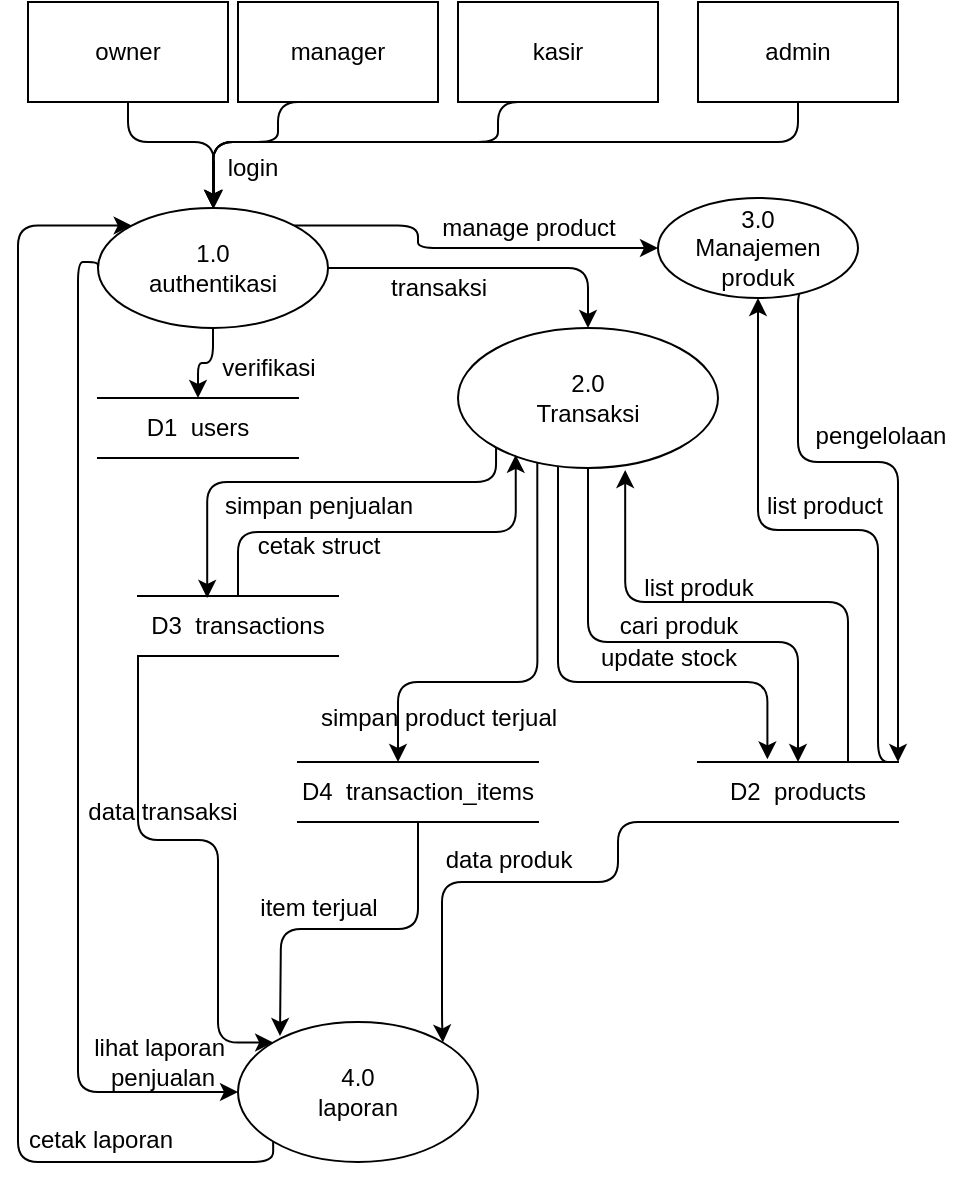 <mxfile>
    <diagram id="Zz2XIHt4Dc9gKmGfjdzb" name="Page-1">
        <mxGraphModel dx="963" dy="1088" grid="1" gridSize="10" guides="1" tooltips="1" connect="1" arrows="1" fold="1" page="0" pageScale="1" pageWidth="850" pageHeight="1100" math="0" shadow="0">
            <root>
                <mxCell id="0"/>
                <mxCell id="1" parent="0"/>
                <mxCell id="73" style="edgeStyle=orthogonalEdgeStyle;html=1;exitX=0.305;exitY=0.954;exitDx=0;exitDy=0;exitPerimeter=0;" parent="1" source="3" target="68" edge="1">
                    <mxGeometry relative="1" as="geometry">
                        <Array as="points">
                            <mxPoint x="400" y="270"/>
                            <mxPoint x="330" y="270"/>
                        </Array>
                    </mxGeometry>
                </mxCell>
                <mxCell id="78" style="edgeStyle=orthogonalEdgeStyle;html=1;exitX=0.5;exitY=1;exitDx=0;exitDy=0;" parent="1" source="3" target="66" edge="1">
                    <mxGeometry relative="1" as="geometry">
                        <Array as="points">
                            <mxPoint x="425" y="250"/>
                            <mxPoint x="530" y="250"/>
                        </Array>
                    </mxGeometry>
                </mxCell>
                <mxCell id="3" value="&lt;div&gt;2.0&lt;/div&gt;Transaksi" style="shape=ellipse;html=1;dashed=0;whiteSpace=wrap;perimeter=ellipsePerimeter;fontSize=12;" parent="1" vertex="1">
                    <mxGeometry x="360" y="93" width="130" height="70" as="geometry"/>
                </mxCell>
                <mxCell id="143" style="edgeStyle=orthogonalEdgeStyle;html=1;exitX=0.5;exitY=1;exitDx=0;exitDy=0;entryX=0.5;entryY=0;entryDx=0;entryDy=0;" edge="1" parent="1" source="5" target="87">
                    <mxGeometry relative="1" as="geometry">
                        <Array as="points">
                            <mxPoint x="380"/>
                            <mxPoint x="238"/>
                        </Array>
                    </mxGeometry>
                </mxCell>
                <mxCell id="5" value="kasir" style="html=1;dashed=0;whiteSpace=wrap;" parent="1" vertex="1">
                    <mxGeometry x="360" y="-70" width="100" height="50" as="geometry"/>
                </mxCell>
                <mxCell id="140" style="edgeStyle=orthogonalEdgeStyle;html=1;exitX=0.5;exitY=1;exitDx=0;exitDy=0;" edge="1" parent="1" source="51" target="87">
                    <mxGeometry relative="1" as="geometry">
                        <Array as="points">
                            <mxPoint x="195"/>
                            <mxPoint x="238"/>
                        </Array>
                    </mxGeometry>
                </mxCell>
                <mxCell id="51" value="owner" style="html=1;dashed=0;whiteSpace=wrap;" parent="1" vertex="1">
                    <mxGeometry x="145" y="-70" width="100" height="50" as="geometry"/>
                </mxCell>
                <mxCell id="149" style="edgeStyle=orthogonalEdgeStyle;html=1;exitX=1;exitY=0;exitDx=0;exitDy=0;entryX=0.5;entryY=1;entryDx=0;entryDy=0;" edge="1" parent="1" source="66" target="147">
                    <mxGeometry relative="1" as="geometry">
                        <Array as="points">
                            <mxPoint x="570" y="310"/>
                            <mxPoint x="570" y="194"/>
                            <mxPoint x="510" y="194"/>
                        </Array>
                    </mxGeometry>
                </mxCell>
                <mxCell id="66" value="D2&amp;nbsp; products" style="html=1;dashed=0;whiteSpace=wrap;shape=partialRectangle;right=0;left=0;" parent="1" vertex="1">
                    <mxGeometry x="480" y="310" width="100" height="30" as="geometry"/>
                </mxCell>
                <mxCell id="124" style="edgeStyle=orthogonalEdgeStyle;html=1;exitX=0;exitY=1;exitDx=0;exitDy=0;entryX=0;entryY=0;entryDx=0;entryDy=0;" parent="1" source="67" target="100" edge="1">
                    <mxGeometry relative="1" as="geometry">
                        <Array as="points">
                            <mxPoint x="200" y="349"/>
                            <mxPoint x="240" y="349"/>
                            <mxPoint x="240" y="450"/>
                        </Array>
                    </mxGeometry>
                </mxCell>
                <mxCell id="67" value="D3&amp;nbsp; transactions" style="html=1;dashed=0;whiteSpace=wrap;shape=partialRectangle;right=0;left=0;" parent="1" vertex="1">
                    <mxGeometry x="200" y="227" width="100" height="30" as="geometry"/>
                </mxCell>
                <mxCell id="68" value="D4&amp;nbsp; transaction_items" style="html=1;dashed=0;whiteSpace=wrap;shape=partialRectangle;right=0;left=0;" parent="1" vertex="1">
                    <mxGeometry x="280" y="310" width="120" height="30" as="geometry"/>
                </mxCell>
                <mxCell id="72" value="simpan penjualan" style="text;html=1;align=center;verticalAlign=middle;resizable=0;points=[];autosize=1;strokeColor=none;fillColor=none;" parent="1" vertex="1">
                    <mxGeometry x="230" y="167" width="120" height="30" as="geometry"/>
                </mxCell>
                <mxCell id="74" value="simpan product terjual" style="text;html=1;align=center;verticalAlign=middle;resizable=0;points=[];autosize=1;strokeColor=none;fillColor=none;" parent="1" vertex="1">
                    <mxGeometry x="280" y="273" width="140" height="30" as="geometry"/>
                </mxCell>
                <mxCell id="79" value="update stock" style="text;html=1;align=center;verticalAlign=middle;resizable=0;points=[];autosize=1;strokeColor=none;fillColor=none;" parent="1" vertex="1">
                    <mxGeometry x="420" y="243" width="90" height="30" as="geometry"/>
                </mxCell>
                <mxCell id="80" style="edgeStyle=orthogonalEdgeStyle;html=1;exitX=0.75;exitY=0;exitDx=0;exitDy=0;entryX=0.643;entryY=1.014;entryDx=0;entryDy=0;entryPerimeter=0;" parent="1" source="66" target="3" edge="1">
                    <mxGeometry relative="1" as="geometry">
                        <mxPoint x="444" y="170" as="targetPoint"/>
                        <Array as="points">
                            <mxPoint x="555" y="230"/>
                            <mxPoint x="444" y="230"/>
                        </Array>
                    </mxGeometry>
                </mxCell>
                <mxCell id="81" value="list produk" style="text;html=1;align=center;verticalAlign=middle;resizable=0;points=[];autosize=1;strokeColor=none;fillColor=none;" parent="1" vertex="1">
                    <mxGeometry x="440" y="208" width="80" height="30" as="geometry"/>
                </mxCell>
                <mxCell id="82" style="edgeStyle=orthogonalEdgeStyle;html=1;entryX=0.347;entryY=-0.044;entryDx=0;entryDy=0;entryPerimeter=0;" parent="1" source="3" target="66" edge="1">
                    <mxGeometry relative="1" as="geometry">
                        <Array as="points">
                            <mxPoint x="410" y="270"/>
                            <mxPoint x="515" y="270"/>
                        </Array>
                    </mxGeometry>
                </mxCell>
                <mxCell id="83" value="cari produk" style="text;html=1;align=center;verticalAlign=middle;resizable=0;points=[];autosize=1;strokeColor=none;fillColor=none;" parent="1" vertex="1">
                    <mxGeometry x="430" y="227" width="80" height="30" as="geometry"/>
                </mxCell>
                <mxCell id="84" style="edgeStyle=orthogonalEdgeStyle;html=1;exitX=0.5;exitY=0;exitDx=0;exitDy=0;entryX=0.222;entryY=0.906;entryDx=0;entryDy=0;entryPerimeter=0;" parent="1" source="67" target="3" edge="1">
                    <mxGeometry relative="1" as="geometry"/>
                </mxCell>
                <mxCell id="85" style="edgeStyle=orthogonalEdgeStyle;html=1;exitX=0;exitY=1;exitDx=0;exitDy=0;entryX=0.346;entryY=0.033;entryDx=0;entryDy=0;entryPerimeter=0;" parent="1" source="3" target="67" edge="1">
                    <mxGeometry relative="1" as="geometry">
                        <mxPoint x="234" y="220" as="targetPoint"/>
                        <Array as="points">
                            <mxPoint x="379" y="170"/>
                            <mxPoint x="235" y="170"/>
                        </Array>
                    </mxGeometry>
                </mxCell>
                <mxCell id="86" value="cetak struct" style="text;html=1;align=center;verticalAlign=middle;resizable=0;points=[];autosize=1;strokeColor=none;fillColor=none;" parent="1" vertex="1">
                    <mxGeometry x="250" y="187" width="80" height="30" as="geometry"/>
                </mxCell>
                <mxCell id="119" style="edgeStyle=orthogonalEdgeStyle;html=1;entryX=0;entryY=0.5;entryDx=0;entryDy=0;exitX=0;exitY=0.5;exitDx=0;exitDy=0;" parent="1" source="87" target="100" edge="1">
                    <mxGeometry relative="1" as="geometry">
                        <Array as="points">
                            <mxPoint x="180" y="60"/>
                            <mxPoint x="170" y="60"/>
                            <mxPoint x="170" y="475"/>
                        </Array>
                    </mxGeometry>
                </mxCell>
                <mxCell id="129" style="edgeStyle=orthogonalEdgeStyle;html=1;entryX=0.5;entryY=0;entryDx=0;entryDy=0;" parent="1" source="87" target="3" edge="1">
                    <mxGeometry relative="1" as="geometry"/>
                </mxCell>
                <mxCell id="137" style="edgeStyle=orthogonalEdgeStyle;html=1;exitX=0.5;exitY=1;exitDx=0;exitDy=0;" parent="1" source="87" target="95" edge="1">
                    <mxGeometry relative="1" as="geometry"/>
                </mxCell>
                <mxCell id="150" style="edgeStyle=orthogonalEdgeStyle;html=1;exitX=1;exitY=0;exitDx=0;exitDy=0;entryX=0;entryY=0.5;entryDx=0;entryDy=0;" edge="1" parent="1" source="87" target="147">
                    <mxGeometry relative="1" as="geometry">
                        <Array as="points">
                            <mxPoint x="340" y="42"/>
                            <mxPoint x="340" y="53"/>
                        </Array>
                    </mxGeometry>
                </mxCell>
                <mxCell id="87" value="&lt;div&gt;1.0&lt;/div&gt;authentikasi" style="shape=ellipse;html=1;dashed=0;whiteSpace=wrap;perimeter=ellipsePerimeter;" parent="1" vertex="1">
                    <mxGeometry x="180" y="33" width="115" height="60" as="geometry"/>
                </mxCell>
                <mxCell id="95" value="D1&amp;nbsp; users" style="html=1;dashed=0;whiteSpace=wrap;shape=partialRectangle;right=0;left=0;" parent="1" vertex="1">
                    <mxGeometry x="180" y="128" width="100" height="30" as="geometry"/>
                </mxCell>
                <mxCell id="156" style="edgeStyle=orthogonalEdgeStyle;html=1;exitX=0;exitY=1;exitDx=0;exitDy=0;entryX=0;entryY=0;entryDx=0;entryDy=0;" edge="1" parent="1" source="100" target="87">
                    <mxGeometry relative="1" as="geometry">
                        <Array as="points">
                            <mxPoint x="268" y="510"/>
                            <mxPoint x="140" y="510"/>
                            <mxPoint x="140" y="42"/>
                        </Array>
                    </mxGeometry>
                </mxCell>
                <mxCell id="100" value="&lt;div&gt;4.0&lt;/div&gt;laporan" style="shape=ellipse;html=1;dashed=0;whiteSpace=wrap;perimeter=ellipsePerimeter;" parent="1" vertex="1">
                    <mxGeometry x="250" y="440" width="120" height="70" as="geometry"/>
                </mxCell>
                <mxCell id="103" value="data transaksi" style="text;html=1;align=center;verticalAlign=middle;resizable=0;points=[];autosize=1;strokeColor=none;fillColor=none;" parent="1" vertex="1">
                    <mxGeometry x="162" y="320" width="100" height="30" as="geometry"/>
                </mxCell>
                <mxCell id="118" value="lihat laporan&amp;nbsp;&lt;div&gt;penjualan&lt;/div&gt;" style="text;html=1;align=center;verticalAlign=middle;resizable=0;points=[];autosize=1;strokeColor=none;fillColor=none;" parent="1" vertex="1">
                    <mxGeometry x="167" y="440" width="90" height="40" as="geometry"/>
                </mxCell>
                <mxCell id="122" style="edgeStyle=orthogonalEdgeStyle;html=1;exitX=0;exitY=1;exitDx=0;exitDy=0;entryX=1;entryY=0;entryDx=0;entryDy=0;" parent="1" source="66" target="100" edge="1">
                    <mxGeometry relative="1" as="geometry">
                        <Array as="points">
                            <mxPoint x="440" y="340"/>
                            <mxPoint x="440" y="370"/>
                            <mxPoint x="352" y="370"/>
                            <mxPoint x="352" y="439"/>
                        </Array>
                    </mxGeometry>
                </mxCell>
                <mxCell id="123" value="data produk" style="text;html=1;align=center;verticalAlign=middle;resizable=0;points=[];autosize=1;strokeColor=none;fillColor=none;" parent="1" vertex="1">
                    <mxGeometry x="340" y="344" width="90" height="30" as="geometry"/>
                </mxCell>
                <mxCell id="126" style="edgeStyle=orthogonalEdgeStyle;html=1;exitX=0.5;exitY=1;exitDx=0;exitDy=0;" parent="1" source="68" edge="1">
                    <mxGeometry relative="1" as="geometry">
                        <mxPoint x="271" y="447" as="targetPoint"/>
                    </mxGeometry>
                </mxCell>
                <mxCell id="127" value="item terjual" style="text;html=1;align=center;verticalAlign=middle;resizable=0;points=[];autosize=1;strokeColor=none;fillColor=none;" parent="1" vertex="1">
                    <mxGeometry x="250" y="368" width="80" height="30" as="geometry"/>
                </mxCell>
                <mxCell id="141" style="edgeStyle=orthogonalEdgeStyle;html=1;exitX=0.5;exitY=1;exitDx=0;exitDy=0;entryX=0.5;entryY=0;entryDx=0;entryDy=0;" edge="1" parent="1" source="128" target="87">
                    <mxGeometry relative="1" as="geometry">
                        <Array as="points">
                            <mxPoint x="270" y="-20"/>
                            <mxPoint x="270"/>
                            <mxPoint x="238"/>
                        </Array>
                    </mxGeometry>
                </mxCell>
                <mxCell id="128" value="manager" style="html=1;dashed=0;whiteSpace=wrap;" parent="1" vertex="1">
                    <mxGeometry x="250" y="-70" width="100" height="50" as="geometry"/>
                </mxCell>
                <mxCell id="130" value="transaksi" style="text;html=1;align=center;verticalAlign=middle;resizable=0;points=[];autosize=1;strokeColor=none;fillColor=none;" parent="1" vertex="1">
                    <mxGeometry x="315" y="58" width="70" height="30" as="geometry"/>
                </mxCell>
                <mxCell id="138" value="verifikasi" style="text;html=1;align=center;verticalAlign=middle;resizable=0;points=[];autosize=1;strokeColor=none;fillColor=none;" parent="1" vertex="1">
                    <mxGeometry x="230" y="98" width="70" height="30" as="geometry"/>
                </mxCell>
                <mxCell id="144" value="login" style="text;html=1;align=center;verticalAlign=middle;resizable=0;points=[];autosize=1;strokeColor=none;fillColor=none;" vertex="1" parent="1">
                    <mxGeometry x="232" y="-2" width="50" height="30" as="geometry"/>
                </mxCell>
                <mxCell id="146" style="edgeStyle=orthogonalEdgeStyle;html=1;exitX=0.5;exitY=1;exitDx=0;exitDy=0;entryX=0.5;entryY=0;entryDx=0;entryDy=0;" edge="1" parent="1" source="145" target="87">
                    <mxGeometry relative="1" as="geometry">
                        <Array as="points">
                            <mxPoint x="530"/>
                            <mxPoint x="238"/>
                        </Array>
                    </mxGeometry>
                </mxCell>
                <mxCell id="145" value="admin" style="html=1;dashed=0;whiteSpace=wrap;" vertex="1" parent="1">
                    <mxGeometry x="480" y="-70" width="100" height="50" as="geometry"/>
                </mxCell>
                <mxCell id="154" style="edgeStyle=orthogonalEdgeStyle;html=1;exitX=1;exitY=1;exitDx=0;exitDy=0;entryX=1;entryY=0;entryDx=0;entryDy=0;" edge="1" parent="1" source="147" target="66">
                    <mxGeometry relative="1" as="geometry">
                        <Array as="points">
                            <mxPoint x="530" y="71"/>
                            <mxPoint x="530" y="160"/>
                            <mxPoint x="580" y="160"/>
                        </Array>
                    </mxGeometry>
                </mxCell>
                <mxCell id="147" value="&lt;div&gt;3.0&lt;/div&gt;Manajemen&lt;div&gt;produk&lt;/div&gt;" style="shape=ellipse;html=1;dashed=0;whiteSpace=wrap;perimeter=ellipsePerimeter;" vertex="1" parent="1">
                    <mxGeometry x="460" y="28" width="100" height="50" as="geometry"/>
                </mxCell>
                <mxCell id="151" value="manage product" style="text;html=1;align=center;verticalAlign=middle;resizable=0;points=[];autosize=1;strokeColor=none;fillColor=none;" vertex="1" parent="1">
                    <mxGeometry x="340" y="28" width="110" height="30" as="geometry"/>
                </mxCell>
                <mxCell id="153" value="list product" style="text;html=1;align=center;verticalAlign=middle;resizable=0;points=[];autosize=1;strokeColor=none;fillColor=none;" vertex="1" parent="1">
                    <mxGeometry x="503" y="167" width="80" height="30" as="geometry"/>
                </mxCell>
                <mxCell id="155" value="pengelolaan" style="text;html=1;align=center;verticalAlign=middle;resizable=0;points=[];autosize=1;strokeColor=none;fillColor=none;" vertex="1" parent="1">
                    <mxGeometry x="526" y="132" width="90" height="30" as="geometry"/>
                </mxCell>
                <mxCell id="157" value="cetak laporan" style="text;html=1;align=center;verticalAlign=middle;resizable=0;points=[];autosize=1;strokeColor=none;fillColor=none;" vertex="1" parent="1">
                    <mxGeometry x="131" y="484" width="100" height="30" as="geometry"/>
                </mxCell>
            </root>
        </mxGraphModel>
    </diagram>
</mxfile>